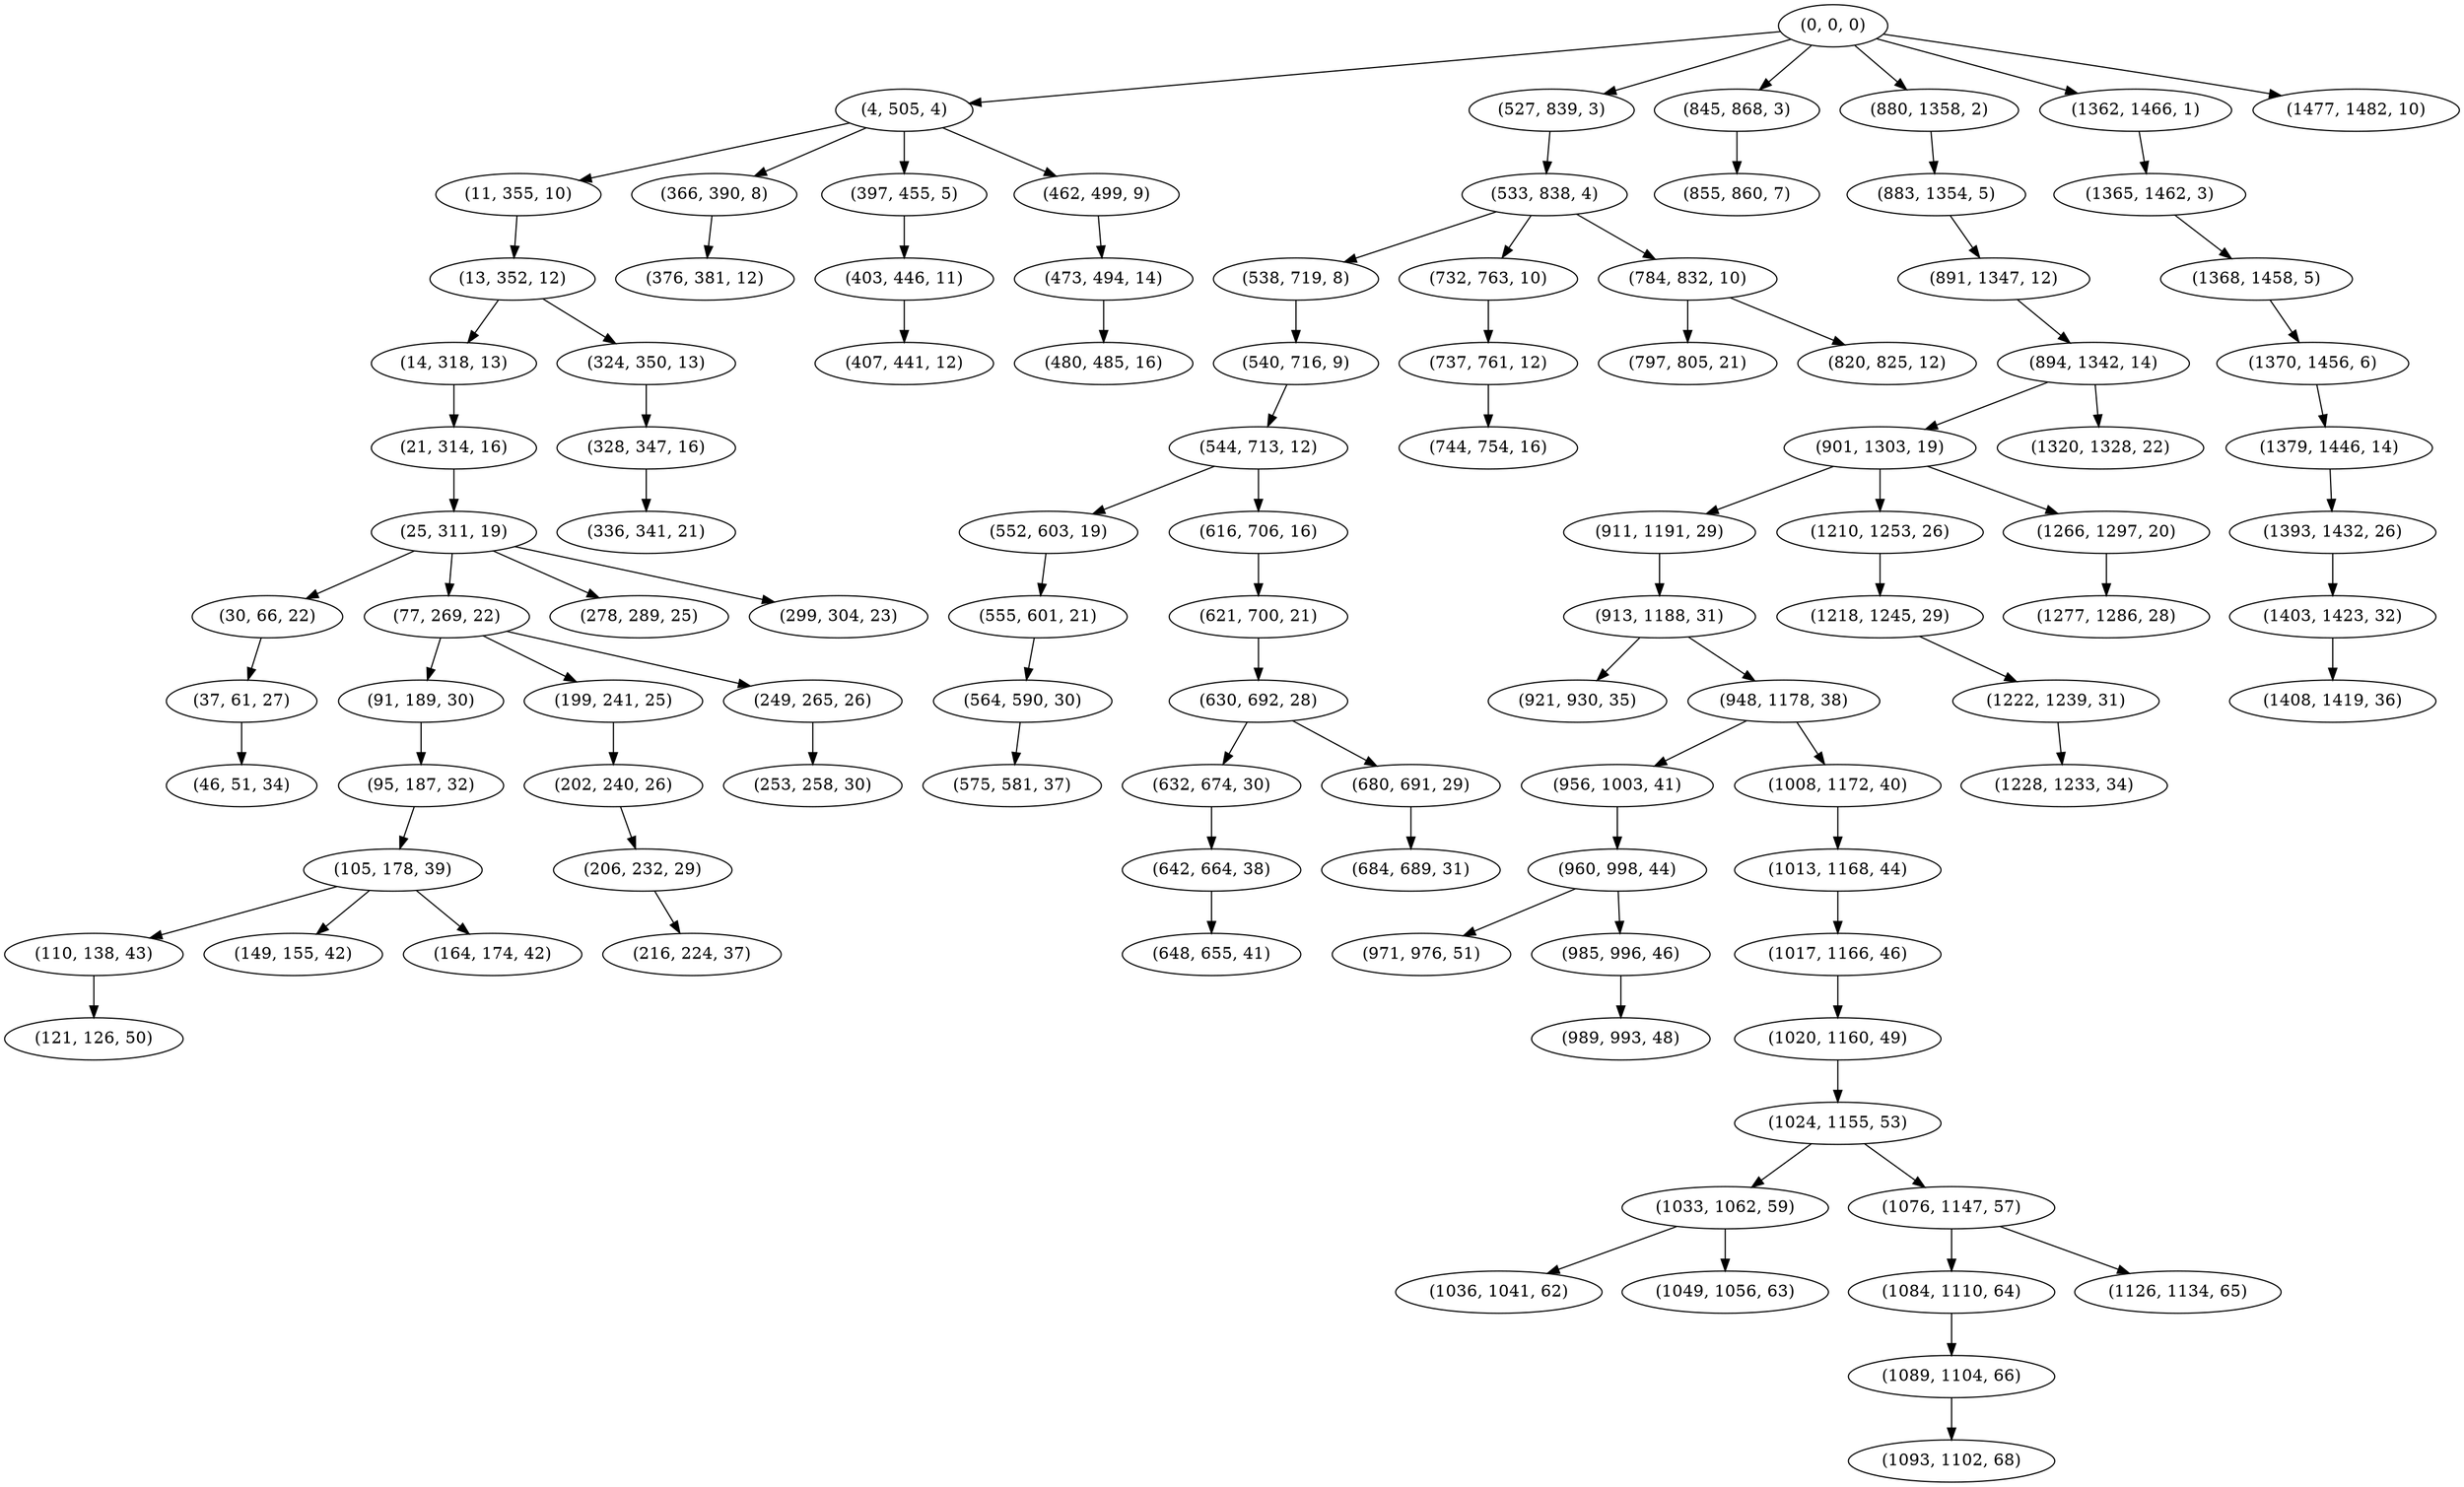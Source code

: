 digraph tree {
    "(0, 0, 0)";
    "(4, 505, 4)";
    "(11, 355, 10)";
    "(13, 352, 12)";
    "(14, 318, 13)";
    "(21, 314, 16)";
    "(25, 311, 19)";
    "(30, 66, 22)";
    "(37, 61, 27)";
    "(46, 51, 34)";
    "(77, 269, 22)";
    "(91, 189, 30)";
    "(95, 187, 32)";
    "(105, 178, 39)";
    "(110, 138, 43)";
    "(121, 126, 50)";
    "(149, 155, 42)";
    "(164, 174, 42)";
    "(199, 241, 25)";
    "(202, 240, 26)";
    "(206, 232, 29)";
    "(216, 224, 37)";
    "(249, 265, 26)";
    "(253, 258, 30)";
    "(278, 289, 25)";
    "(299, 304, 23)";
    "(324, 350, 13)";
    "(328, 347, 16)";
    "(336, 341, 21)";
    "(366, 390, 8)";
    "(376, 381, 12)";
    "(397, 455, 5)";
    "(403, 446, 11)";
    "(407, 441, 12)";
    "(462, 499, 9)";
    "(473, 494, 14)";
    "(480, 485, 16)";
    "(527, 839, 3)";
    "(533, 838, 4)";
    "(538, 719, 8)";
    "(540, 716, 9)";
    "(544, 713, 12)";
    "(552, 603, 19)";
    "(555, 601, 21)";
    "(564, 590, 30)";
    "(575, 581, 37)";
    "(616, 706, 16)";
    "(621, 700, 21)";
    "(630, 692, 28)";
    "(632, 674, 30)";
    "(642, 664, 38)";
    "(648, 655, 41)";
    "(680, 691, 29)";
    "(684, 689, 31)";
    "(732, 763, 10)";
    "(737, 761, 12)";
    "(744, 754, 16)";
    "(784, 832, 10)";
    "(797, 805, 21)";
    "(820, 825, 12)";
    "(845, 868, 3)";
    "(855, 860, 7)";
    "(880, 1358, 2)";
    "(883, 1354, 5)";
    "(891, 1347, 12)";
    "(894, 1342, 14)";
    "(901, 1303, 19)";
    "(911, 1191, 29)";
    "(913, 1188, 31)";
    "(921, 930, 35)";
    "(948, 1178, 38)";
    "(956, 1003, 41)";
    "(960, 998, 44)";
    "(971, 976, 51)";
    "(985, 996, 46)";
    "(989, 993, 48)";
    "(1008, 1172, 40)";
    "(1013, 1168, 44)";
    "(1017, 1166, 46)";
    "(1020, 1160, 49)";
    "(1024, 1155, 53)";
    "(1033, 1062, 59)";
    "(1036, 1041, 62)";
    "(1049, 1056, 63)";
    "(1076, 1147, 57)";
    "(1084, 1110, 64)";
    "(1089, 1104, 66)";
    "(1093, 1102, 68)";
    "(1126, 1134, 65)";
    "(1210, 1253, 26)";
    "(1218, 1245, 29)";
    "(1222, 1239, 31)";
    "(1228, 1233, 34)";
    "(1266, 1297, 20)";
    "(1277, 1286, 28)";
    "(1320, 1328, 22)";
    "(1362, 1466, 1)";
    "(1365, 1462, 3)";
    "(1368, 1458, 5)";
    "(1370, 1456, 6)";
    "(1379, 1446, 14)";
    "(1393, 1432, 26)";
    "(1403, 1423, 32)";
    "(1408, 1419, 36)";
    "(1477, 1482, 10)";
    "(0, 0, 0)" -> "(4, 505, 4)";
    "(0, 0, 0)" -> "(527, 839, 3)";
    "(0, 0, 0)" -> "(845, 868, 3)";
    "(0, 0, 0)" -> "(880, 1358, 2)";
    "(0, 0, 0)" -> "(1362, 1466, 1)";
    "(0, 0, 0)" -> "(1477, 1482, 10)";
    "(4, 505, 4)" -> "(11, 355, 10)";
    "(4, 505, 4)" -> "(366, 390, 8)";
    "(4, 505, 4)" -> "(397, 455, 5)";
    "(4, 505, 4)" -> "(462, 499, 9)";
    "(11, 355, 10)" -> "(13, 352, 12)";
    "(13, 352, 12)" -> "(14, 318, 13)";
    "(13, 352, 12)" -> "(324, 350, 13)";
    "(14, 318, 13)" -> "(21, 314, 16)";
    "(21, 314, 16)" -> "(25, 311, 19)";
    "(25, 311, 19)" -> "(30, 66, 22)";
    "(25, 311, 19)" -> "(77, 269, 22)";
    "(25, 311, 19)" -> "(278, 289, 25)";
    "(25, 311, 19)" -> "(299, 304, 23)";
    "(30, 66, 22)" -> "(37, 61, 27)";
    "(37, 61, 27)" -> "(46, 51, 34)";
    "(77, 269, 22)" -> "(91, 189, 30)";
    "(77, 269, 22)" -> "(199, 241, 25)";
    "(77, 269, 22)" -> "(249, 265, 26)";
    "(91, 189, 30)" -> "(95, 187, 32)";
    "(95, 187, 32)" -> "(105, 178, 39)";
    "(105, 178, 39)" -> "(110, 138, 43)";
    "(105, 178, 39)" -> "(149, 155, 42)";
    "(105, 178, 39)" -> "(164, 174, 42)";
    "(110, 138, 43)" -> "(121, 126, 50)";
    "(199, 241, 25)" -> "(202, 240, 26)";
    "(202, 240, 26)" -> "(206, 232, 29)";
    "(206, 232, 29)" -> "(216, 224, 37)";
    "(249, 265, 26)" -> "(253, 258, 30)";
    "(324, 350, 13)" -> "(328, 347, 16)";
    "(328, 347, 16)" -> "(336, 341, 21)";
    "(366, 390, 8)" -> "(376, 381, 12)";
    "(397, 455, 5)" -> "(403, 446, 11)";
    "(403, 446, 11)" -> "(407, 441, 12)";
    "(462, 499, 9)" -> "(473, 494, 14)";
    "(473, 494, 14)" -> "(480, 485, 16)";
    "(527, 839, 3)" -> "(533, 838, 4)";
    "(533, 838, 4)" -> "(538, 719, 8)";
    "(533, 838, 4)" -> "(732, 763, 10)";
    "(533, 838, 4)" -> "(784, 832, 10)";
    "(538, 719, 8)" -> "(540, 716, 9)";
    "(540, 716, 9)" -> "(544, 713, 12)";
    "(544, 713, 12)" -> "(552, 603, 19)";
    "(544, 713, 12)" -> "(616, 706, 16)";
    "(552, 603, 19)" -> "(555, 601, 21)";
    "(555, 601, 21)" -> "(564, 590, 30)";
    "(564, 590, 30)" -> "(575, 581, 37)";
    "(616, 706, 16)" -> "(621, 700, 21)";
    "(621, 700, 21)" -> "(630, 692, 28)";
    "(630, 692, 28)" -> "(632, 674, 30)";
    "(630, 692, 28)" -> "(680, 691, 29)";
    "(632, 674, 30)" -> "(642, 664, 38)";
    "(642, 664, 38)" -> "(648, 655, 41)";
    "(680, 691, 29)" -> "(684, 689, 31)";
    "(732, 763, 10)" -> "(737, 761, 12)";
    "(737, 761, 12)" -> "(744, 754, 16)";
    "(784, 832, 10)" -> "(797, 805, 21)";
    "(784, 832, 10)" -> "(820, 825, 12)";
    "(845, 868, 3)" -> "(855, 860, 7)";
    "(880, 1358, 2)" -> "(883, 1354, 5)";
    "(883, 1354, 5)" -> "(891, 1347, 12)";
    "(891, 1347, 12)" -> "(894, 1342, 14)";
    "(894, 1342, 14)" -> "(901, 1303, 19)";
    "(894, 1342, 14)" -> "(1320, 1328, 22)";
    "(901, 1303, 19)" -> "(911, 1191, 29)";
    "(901, 1303, 19)" -> "(1210, 1253, 26)";
    "(901, 1303, 19)" -> "(1266, 1297, 20)";
    "(911, 1191, 29)" -> "(913, 1188, 31)";
    "(913, 1188, 31)" -> "(921, 930, 35)";
    "(913, 1188, 31)" -> "(948, 1178, 38)";
    "(948, 1178, 38)" -> "(956, 1003, 41)";
    "(948, 1178, 38)" -> "(1008, 1172, 40)";
    "(956, 1003, 41)" -> "(960, 998, 44)";
    "(960, 998, 44)" -> "(971, 976, 51)";
    "(960, 998, 44)" -> "(985, 996, 46)";
    "(985, 996, 46)" -> "(989, 993, 48)";
    "(1008, 1172, 40)" -> "(1013, 1168, 44)";
    "(1013, 1168, 44)" -> "(1017, 1166, 46)";
    "(1017, 1166, 46)" -> "(1020, 1160, 49)";
    "(1020, 1160, 49)" -> "(1024, 1155, 53)";
    "(1024, 1155, 53)" -> "(1033, 1062, 59)";
    "(1024, 1155, 53)" -> "(1076, 1147, 57)";
    "(1033, 1062, 59)" -> "(1036, 1041, 62)";
    "(1033, 1062, 59)" -> "(1049, 1056, 63)";
    "(1076, 1147, 57)" -> "(1084, 1110, 64)";
    "(1076, 1147, 57)" -> "(1126, 1134, 65)";
    "(1084, 1110, 64)" -> "(1089, 1104, 66)";
    "(1089, 1104, 66)" -> "(1093, 1102, 68)";
    "(1210, 1253, 26)" -> "(1218, 1245, 29)";
    "(1218, 1245, 29)" -> "(1222, 1239, 31)";
    "(1222, 1239, 31)" -> "(1228, 1233, 34)";
    "(1266, 1297, 20)" -> "(1277, 1286, 28)";
    "(1362, 1466, 1)" -> "(1365, 1462, 3)";
    "(1365, 1462, 3)" -> "(1368, 1458, 5)";
    "(1368, 1458, 5)" -> "(1370, 1456, 6)";
    "(1370, 1456, 6)" -> "(1379, 1446, 14)";
    "(1379, 1446, 14)" -> "(1393, 1432, 26)";
    "(1393, 1432, 26)" -> "(1403, 1423, 32)";
    "(1403, 1423, 32)" -> "(1408, 1419, 36)";
}
